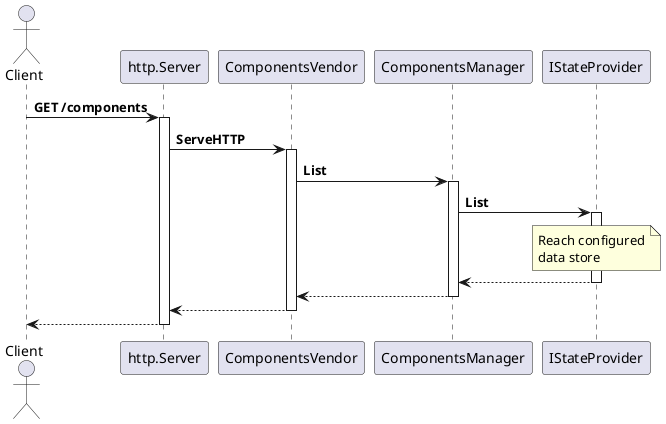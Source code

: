 @startuml

!define BOLD(x) **x**
!define SEND(a,b,c) a->b : BOLD(c)
!define RECEIVE(a,b,c) a<--b : BOLD(c)
!define RECEIVE(a,b) a<--b


actor Client




SEND(Client, http.Server, "GET /components")
activate http.Server
SEND(http.Server, ComponentsVendor, ServeHTTP)
activate ComponentsVendor
SEND(ComponentsVendor, ComponentsManager, List)
activate ComponentsManager
SEND(ComponentsManager, IStateProvider, List)
activate IStateProvider
note over IStateProvider
Reach configured
data store
end note
RECEIVE(ComponentsManager, IStateProvider)
deactivate IStateProvider
RECEIVE(ComponentsVendor, ComponentsManager)
deactivate ComponentsManager
RECEIVE(http.Server, ComponentsVendor)
deactivate ComponentsVendor
RECEIVE(Client, http.Server)
deactivate http.Server



@enduml